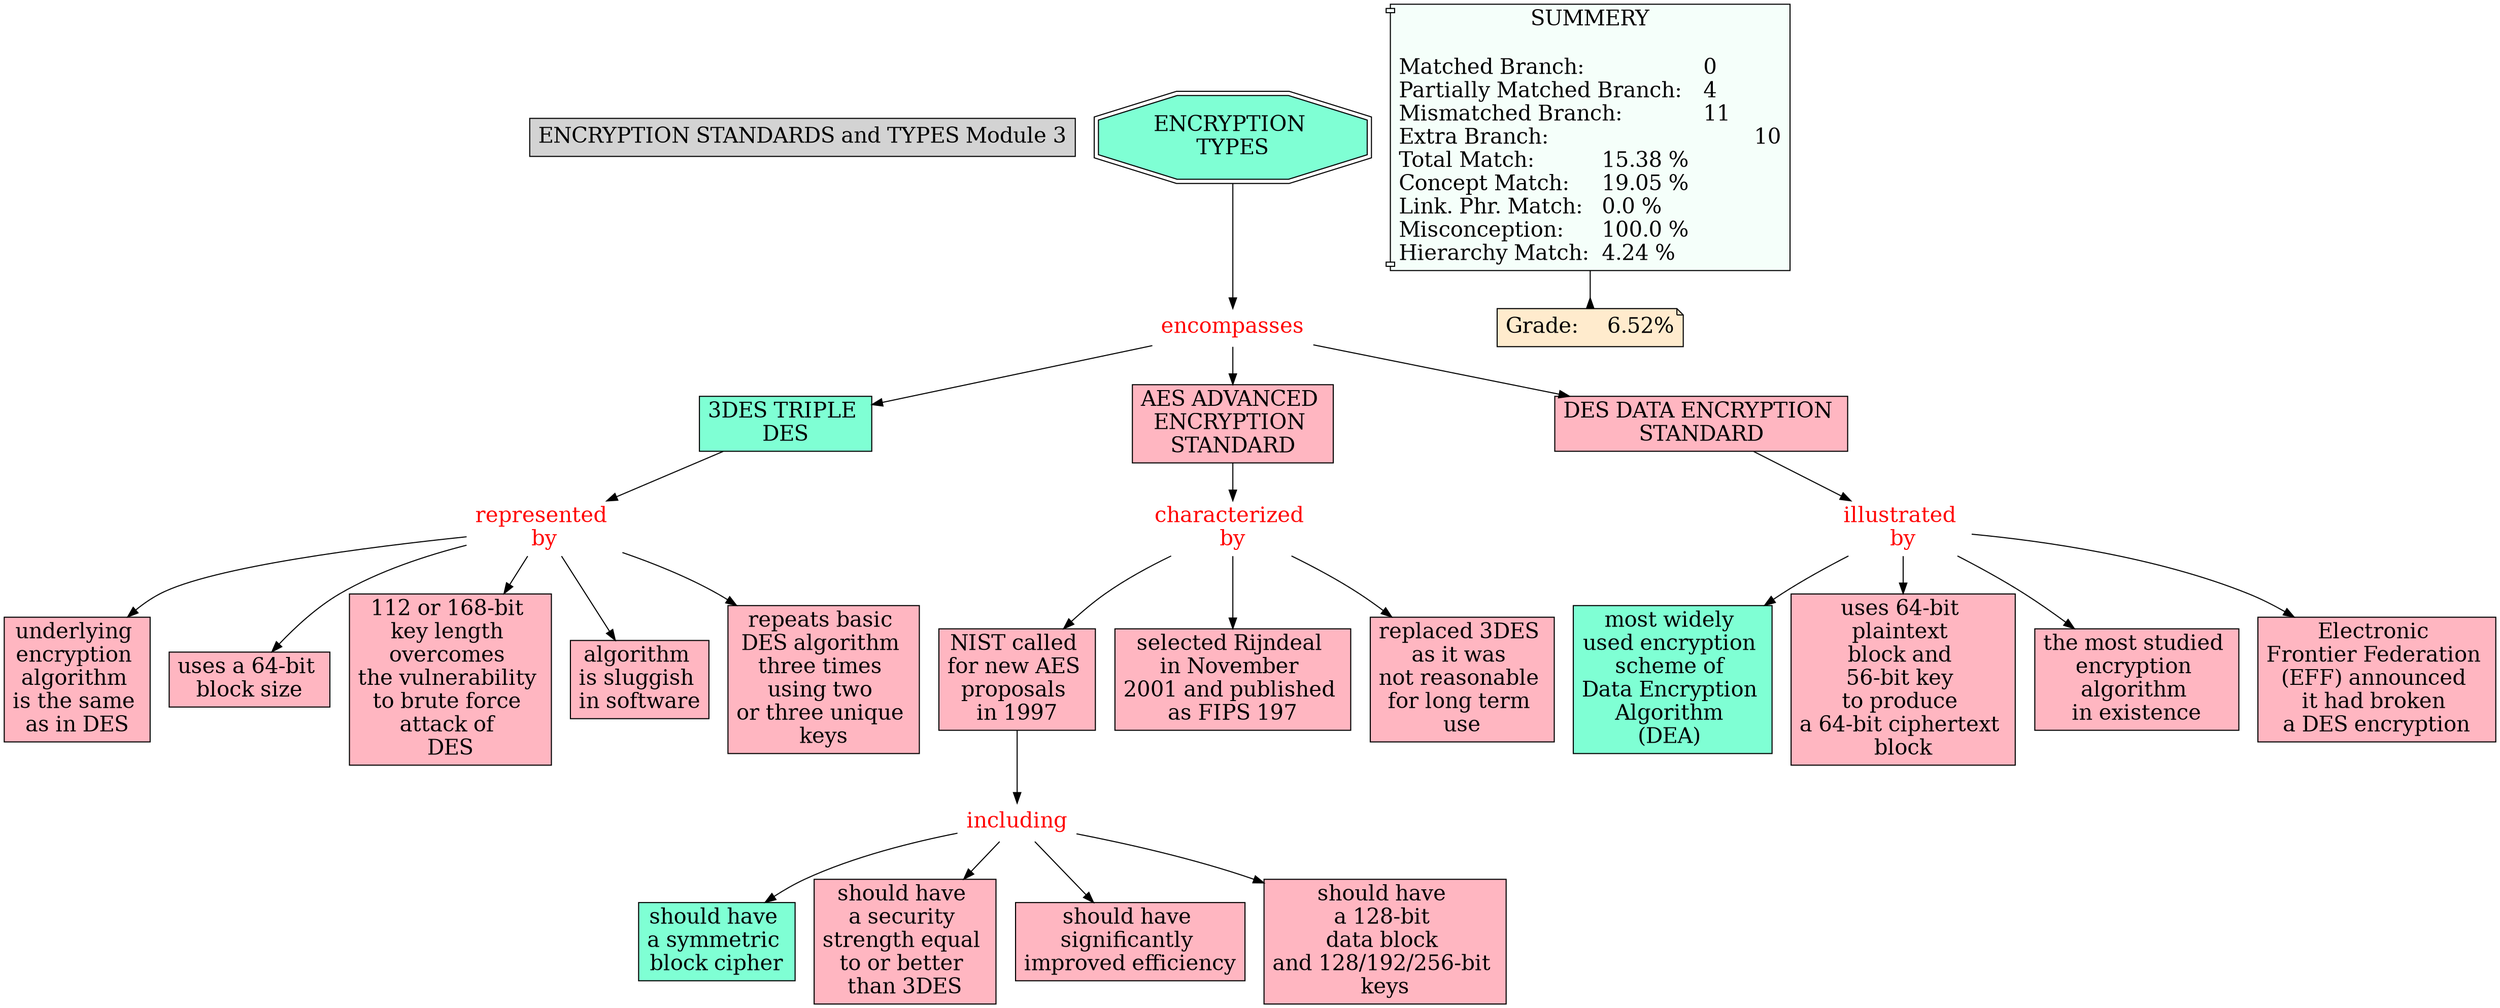 // The Round Table
digraph {
	"1S3Z9WD65-27VXPDD-PFS" [label="ENCRYPTION STANDARDS and TYPES Module 3" Gsplines=true fontsize=20 shape=rect style=filled]
	"1S46GYWV1-1JMZYQZ-67M" [label="characterized 
by" Gsplines=true fontcolor=red fontsize=20 shape=none]
	"1S46FYS7C-CZMYHQ-3XQ" [label="NIST called 
for new AES 
proposals 
in 1997" Gsplines=true fillcolor="#FFB6C1" fontsize=20 shape=rect style=filled]
	"1S46GYWV1-1JMZYQZ-67M" -> "1S46FYS7C-CZMYHQ-3XQ" [constraint=true]
	"1S46GGJ5Z-LW213B-4PK" [label="illustrated 
by" Gsplines=true fontcolor=red fontsize=20 shape=none]
	"1S46FT4JM-17NB6TS-3QN" [label="most widely 
used encryption 
scheme of 
Data Encryption 
Algorithm 
(DEA) " Gsplines=true fillcolor=aquamarine fontsize=20 shape=rect style=filled]
	"1S46GGJ5Z-LW213B-4PK" -> "1S46FT4JM-17NB6TS-3QN" [constraint=true]
	"1S46G6YMH-FYQM6V-4DY" [label=encompasses Gsplines=true fontcolor=red fontsize=20 shape=none]
	"1S46FSF7Y-14M865S-3NG" [label="3DES TRIPLE 
DES" Gsplines=true fillcolor=aquamarine fontsize=20 shape=rect style=filled]
	"1S46G6YMH-FYQM6V-4DY" -> "1S46FSF7Y-14M865S-3NG" [constraint=true]
	"1S46G6YMH-FYQM6V-4DY" [label=encompasses Gsplines=true fontcolor=red fontsize=20 shape=none]
	"1S46FSGYJ-5TSXV3-3NL" [label="AES ADVANCED 
ENCRYPTION 
STANDARD" Gsplines=true fillcolor="#FFB6C1" fontsize=20 shape=rect style=filled]
	"1S46G6YMH-FYQM6V-4DY" -> "1S46FSGYJ-5TSXV3-3NL" [constraint=true]
	"1S46HBL61-2824FJ1-6TP" [label=including Gsplines=true fontcolor=red fontsize=20 shape=none]
	"1S46FZVV6-11VF63W-3Y9" [label="should have 
a symmetric 
block cipher
" Gsplines=true fillcolor=aquamarine fontsize=20 shape=rect style=filled]
	"1S46HBL61-2824FJ1-6TP" -> "1S46FZVV6-11VF63W-3Y9" [constraint=true]
	"1S46HBL61-2824FJ1-6TP" [label=including Gsplines=true fontcolor=red fontsize=20 shape=none]
	"1S46FYVCK-FHNTPB-3XV" [label="should have 
a security 
strength equal 
to or better 
than 3DES" Gsplines=true fillcolor="#FFB6C1" fontsize=20 shape=rect style=filled]
	"1S46HBL61-2824FJ1-6TP" -> "1S46FYVCK-FHNTPB-3XV" [constraint=true]
	"1S46GYP4Z-276XPL0-67B" [label="represented 
by" Gsplines=true fontcolor=red fontsize=20 shape=none]
	"1S46FW41Q-29F9M5-3R5" [label="underlying 
encryption 
algorithm 
is the same 
as in DES" Gsplines=true fillcolor="#FFB6C1" fontsize=20 shape=rect style=filled]
	"1S46GYP4Z-276XPL0-67B" -> "1S46FW41Q-29F9M5-3R5" [constraint=true]
	"1S46GYWV1-1JMZYQZ-67M" [label="characterized 
by" Gsplines=true fontcolor=red fontsize=20 shape=none]
	"1S46HLKLZ-11BJ051-75C" [label="selected Rijndeal 
in November 
2001 and published 
as FIPS 197
" Gsplines=true fillcolor="#FFB6C1" fontsize=20 shape=rect style=filled]
	"1S46GYWV1-1JMZYQZ-67M" -> "1S46HLKLZ-11BJ051-75C" [constraint=true]
	"1S46GYP4Z-276XPL0-67B" [label="represented 
by" Gsplines=true fontcolor=red fontsize=20 shape=none]
	"1S46FW69Q-T84FM1-3R9" [label="uses a 64-bit 
block size
" Gsplines=true fillcolor="#FFB6C1" fontsize=20 shape=rect style=filled]
	"1S46GYP4Z-276XPL0-67B" -> "1S46FW69Q-T84FM1-3R9" [constraint=true]
	"1S46FYS7C-CZMYHQ-3XQ" [label="NIST called 
for new AES 
proposals 
in 1997" Gsplines=true fillcolor="#FFB6C1" fontsize=20 shape=rect style=filled]
	"1S46HBL61-2824FJ1-6TP" [label=including Gsplines=true fontcolor=red fontsize=20 shape=none]
	"1S46FYS7C-CZMYHQ-3XQ" -> "1S46HBL61-2824FJ1-6TP" [constraint=true]
	"1S46HBL61-2824FJ1-6TP" [label=including Gsplines=true fontcolor=red fontsize=20 shape=none]
	"1S46FZNJV-T5Z0DK-3Y4" [label="should have 
significantly 
improved efficiency
" Gsplines=true fillcolor="#FFB6C1" fontsize=20 shape=rect style=filled]
	"1S46HBL61-2824FJ1-6TP" -> "1S46FZNJV-T5Z0DK-3Y4" [constraint=true]
	"1S46GYP4Z-276XPL0-67B" [label="represented 
by" Gsplines=true fontcolor=red fontsize=20 shape=none]
	"1S46FW24M-1S3H6MN-3R1" [label="112 or 168-bit 
key length 
overcomes 
the vulnerability 
to brute force 
attack of 
DES" Gsplines=true fillcolor="#FFB6C1" fontsize=20 shape=rect style=filled]
	"1S46GYP4Z-276XPL0-67B" -> "1S46FW24M-1S3H6MN-3R1" [constraint=true]
	"1S46GYP4Z-276XPL0-67B" [label="represented 
by" Gsplines=true fontcolor=red fontsize=20 shape=none]
	"1S46FW8P1-1YS09H9-3RF" [label="algorithm 
is sluggish 
in software
" Gsplines=true fillcolor="#FFB6C1" fontsize=20 shape=rect style=filled]
	"1S46GYP4Z-276XPL0-67B" -> "1S46FW8P1-1YS09H9-3RF" [constraint=true]
	"1S46HBL61-2824FJ1-6TP" [label=including Gsplines=true fontcolor=red fontsize=20 shape=none]
	"1S46HB931-33B37F-6TB" [label="should have 
a 128-bit 
data block 
and 128/192/256-bit 
keys" Gsplines=true fillcolor="#FFB6C1" fontsize=20 shape=rect style=filled]
	"1S46HBL61-2824FJ1-6TP" -> "1S46HB931-33B37F-6TB" [constraint=true]
	"1S46GGJ5Z-LW213B-4PK" [label="illustrated 
by" Gsplines=true fontcolor=red fontsize=20 shape=none]
	"1S46FSK31-QHCR1J-3NQ" [label="uses 64-bit 
plaintext 
block and 
56-bit key 
to produce 
a 64-bit ciphertext 
block" Gsplines=true fillcolor="#FFB6C1" fontsize=20 shape=rect style=filled]
	"1S46GGJ5Z-LW213B-4PK" -> "1S46FSK31-QHCR1J-3NQ" [constraint=true]
	"1S46G0DHH-2BD24QG-3YH" [label="ENCRYPTION 
TYPES" Gsplines=true fillcolor=aquamarine fontsize=20 shape=doubleoctagon style=filled]
	"1S46G6YMH-FYQM6V-4DY" [label=encompasses Gsplines=true fontcolor=red fontsize=20 shape=none]
	"1S46G0DHH-2BD24QG-3YH" -> "1S46G6YMH-FYQM6V-4DY" [constraint=true]
	"1S46GGJ5Z-LW213B-4PK" [label="illustrated 
by" Gsplines=true fontcolor=red fontsize=20 shape=none]
	"1S46FT968-27L6G5X-3QS" [label="the most studied 
encryption 
algorithm 
in existence
" Gsplines=true fillcolor="#FFB6C1" fontsize=20 shape=rect style=filled]
	"1S46GGJ5Z-LW213B-4PK" -> "1S46FT968-27L6G5X-3QS" [constraint=true]
	"1S46FSCCM-1VG3KMH-3NB" [label="DES DATA ENCRYPTION 
STANDARD" Gsplines=true fillcolor="#FFB6C1" fontsize=20 shape=rect style=filled]
	"1S46GGJ5Z-LW213B-4PK" [label="illustrated 
by" Gsplines=true fontcolor=red fontsize=20 shape=none]
	"1S46FSCCM-1VG3KMH-3NB" -> "1S46GGJ5Z-LW213B-4PK" [constraint=true]
	"1S46GGJ5Z-LW213B-4PK" [label="illustrated 
by" Gsplines=true fontcolor=red fontsize=20 shape=none]
	"1S46FSPVG-MK7FYP-3QD" [label="Electronic 
Frontier Federation 
(EFF) announced 
it had broken 
a DES encryption
" Gsplines=true fillcolor="#FFB6C1" fontsize=20 shape=rect style=filled]
	"1S46GGJ5Z-LW213B-4PK" -> "1S46FSPVG-MK7FYP-3QD" [constraint=true]
	"1S46G6YMH-FYQM6V-4DY" [label=encompasses Gsplines=true fontcolor=red fontsize=20 shape=none]
	"1S46FSCCM-1VG3KMH-3NB" [label="DES DATA ENCRYPTION 
STANDARD" Gsplines=true fillcolor="#FFB6C1" fontsize=20 shape=rect style=filled]
	"1S46G6YMH-FYQM6V-4DY" -> "1S46FSCCM-1VG3KMH-3NB" [constraint=true]
	"1S46GYP4Z-276XPL0-67B" [label="represented 
by" Gsplines=true fontcolor=red fontsize=20 shape=none]
	"1S46FWBG0-1PCF0LR-3RK" [label="repeats basic 
DES algorithm 
three times 
using two 
or three unique 
keys" Gsplines=true fillcolor="#FFB6C1" fontsize=20 shape=rect style=filled]
	"1S46GYP4Z-276XPL0-67B" -> "1S46FWBG0-1PCF0LR-3RK" [constraint=true]
	"1S46FSGYJ-5TSXV3-3NL" [label="AES ADVANCED 
ENCRYPTION 
STANDARD" Gsplines=true fillcolor="#FFB6C1" fontsize=20 shape=rect style=filled]
	"1S46GYWV1-1JMZYQZ-67M" [label="characterized 
by" Gsplines=true fontcolor=red fontsize=20 shape=none]
	"1S46FSGYJ-5TSXV3-3NL" -> "1S46GYWV1-1JMZYQZ-67M" [constraint=true]
	"1S46GYWV1-1JMZYQZ-67M" [label="characterized 
by" Gsplines=true fontcolor=red fontsize=20 shape=none]
	"1S46FYQJP-1TDGNNC-3XL" [label="replaced 3DES 
as it was 
not reasonable 
for long term 
use" Gsplines=true fillcolor="#FFB6C1" fontsize=20 shape=rect style=filled]
	"1S46GYWV1-1JMZYQZ-67M" -> "1S46FYQJP-1TDGNNC-3XL" [constraint=true]
	"1S46FSF7Y-14M865S-3NG" [label="3DES TRIPLE 
DES" Gsplines=true fillcolor=aquamarine fontsize=20 shape=rect style=filled]
	"1S46GYP4Z-276XPL0-67B" [label="represented 
by" Gsplines=true fontcolor=red fontsize=20 shape=none]
	"1S46FSF7Y-14M865S-3NG" -> "1S46GYP4Z-276XPL0-67B" [constraint=true]
	Stat [label="SUMMERY

Matched Branch:			0\lPartially Matched Branch:	4\lMismatched Branch:		11\lExtra Branch:				10\lTotal Match:		15.38 %\lConcept Match:	19.05 %\lLink. Phr. Match:	0.0 %\lMisconception:	100.0 %\lHierarchy Match:	4.24 %\l" Gsplines=true fillcolor="#F5FFFA" fontsize=20 shape=component style=filled]
	Grade [label="Grade:	6.52%" Gsplines=true fillcolor="#FFEBCD" fontsize=20 shape=note style=filled]
	Stat -> Grade [arrowhead=inv color=black constraint=true]
}
